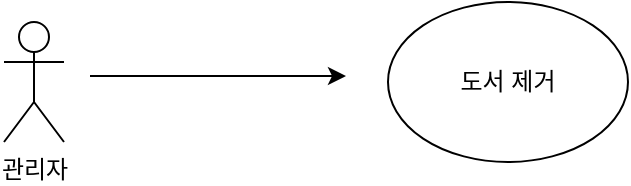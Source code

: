 <mxfile version="14.4.3" type="device"><diagram id="q4jsaZe3yjXEJqBhR6uF" name="페이지-1"><mxGraphModel dx="944" dy="632" grid="0" gridSize="10" guides="1" tooltips="1" connect="1" arrows="1" fold="1" page="1" pageScale="1" pageWidth="827" pageHeight="1169" math="0" shadow="0"><root><mxCell id="0"/><mxCell id="1" parent="0"/><mxCell id="e8yTfHED34XAMqgGpuFk-1" value="관리자" style="shape=umlActor;verticalLabelPosition=bottom;verticalAlign=top;html=1;outlineConnect=0;" vertex="1" parent="1"><mxGeometry x="240" y="230" width="30" height="60" as="geometry"/></mxCell><mxCell id="e8yTfHED34XAMqgGpuFk-2" value="도서 제거" style="ellipse;whiteSpace=wrap;html=1;" vertex="1" parent="1"><mxGeometry x="432" y="220" width="120" height="80" as="geometry"/></mxCell><mxCell id="e8yTfHED34XAMqgGpuFk-3" value="" style="endArrow=classic;html=1;" edge="1" parent="1"><mxGeometry width="50" height="50" relative="1" as="geometry"><mxPoint x="283" y="257" as="sourcePoint"/><mxPoint x="411" y="257" as="targetPoint"/></mxGeometry></mxCell></root></mxGraphModel></diagram></mxfile>